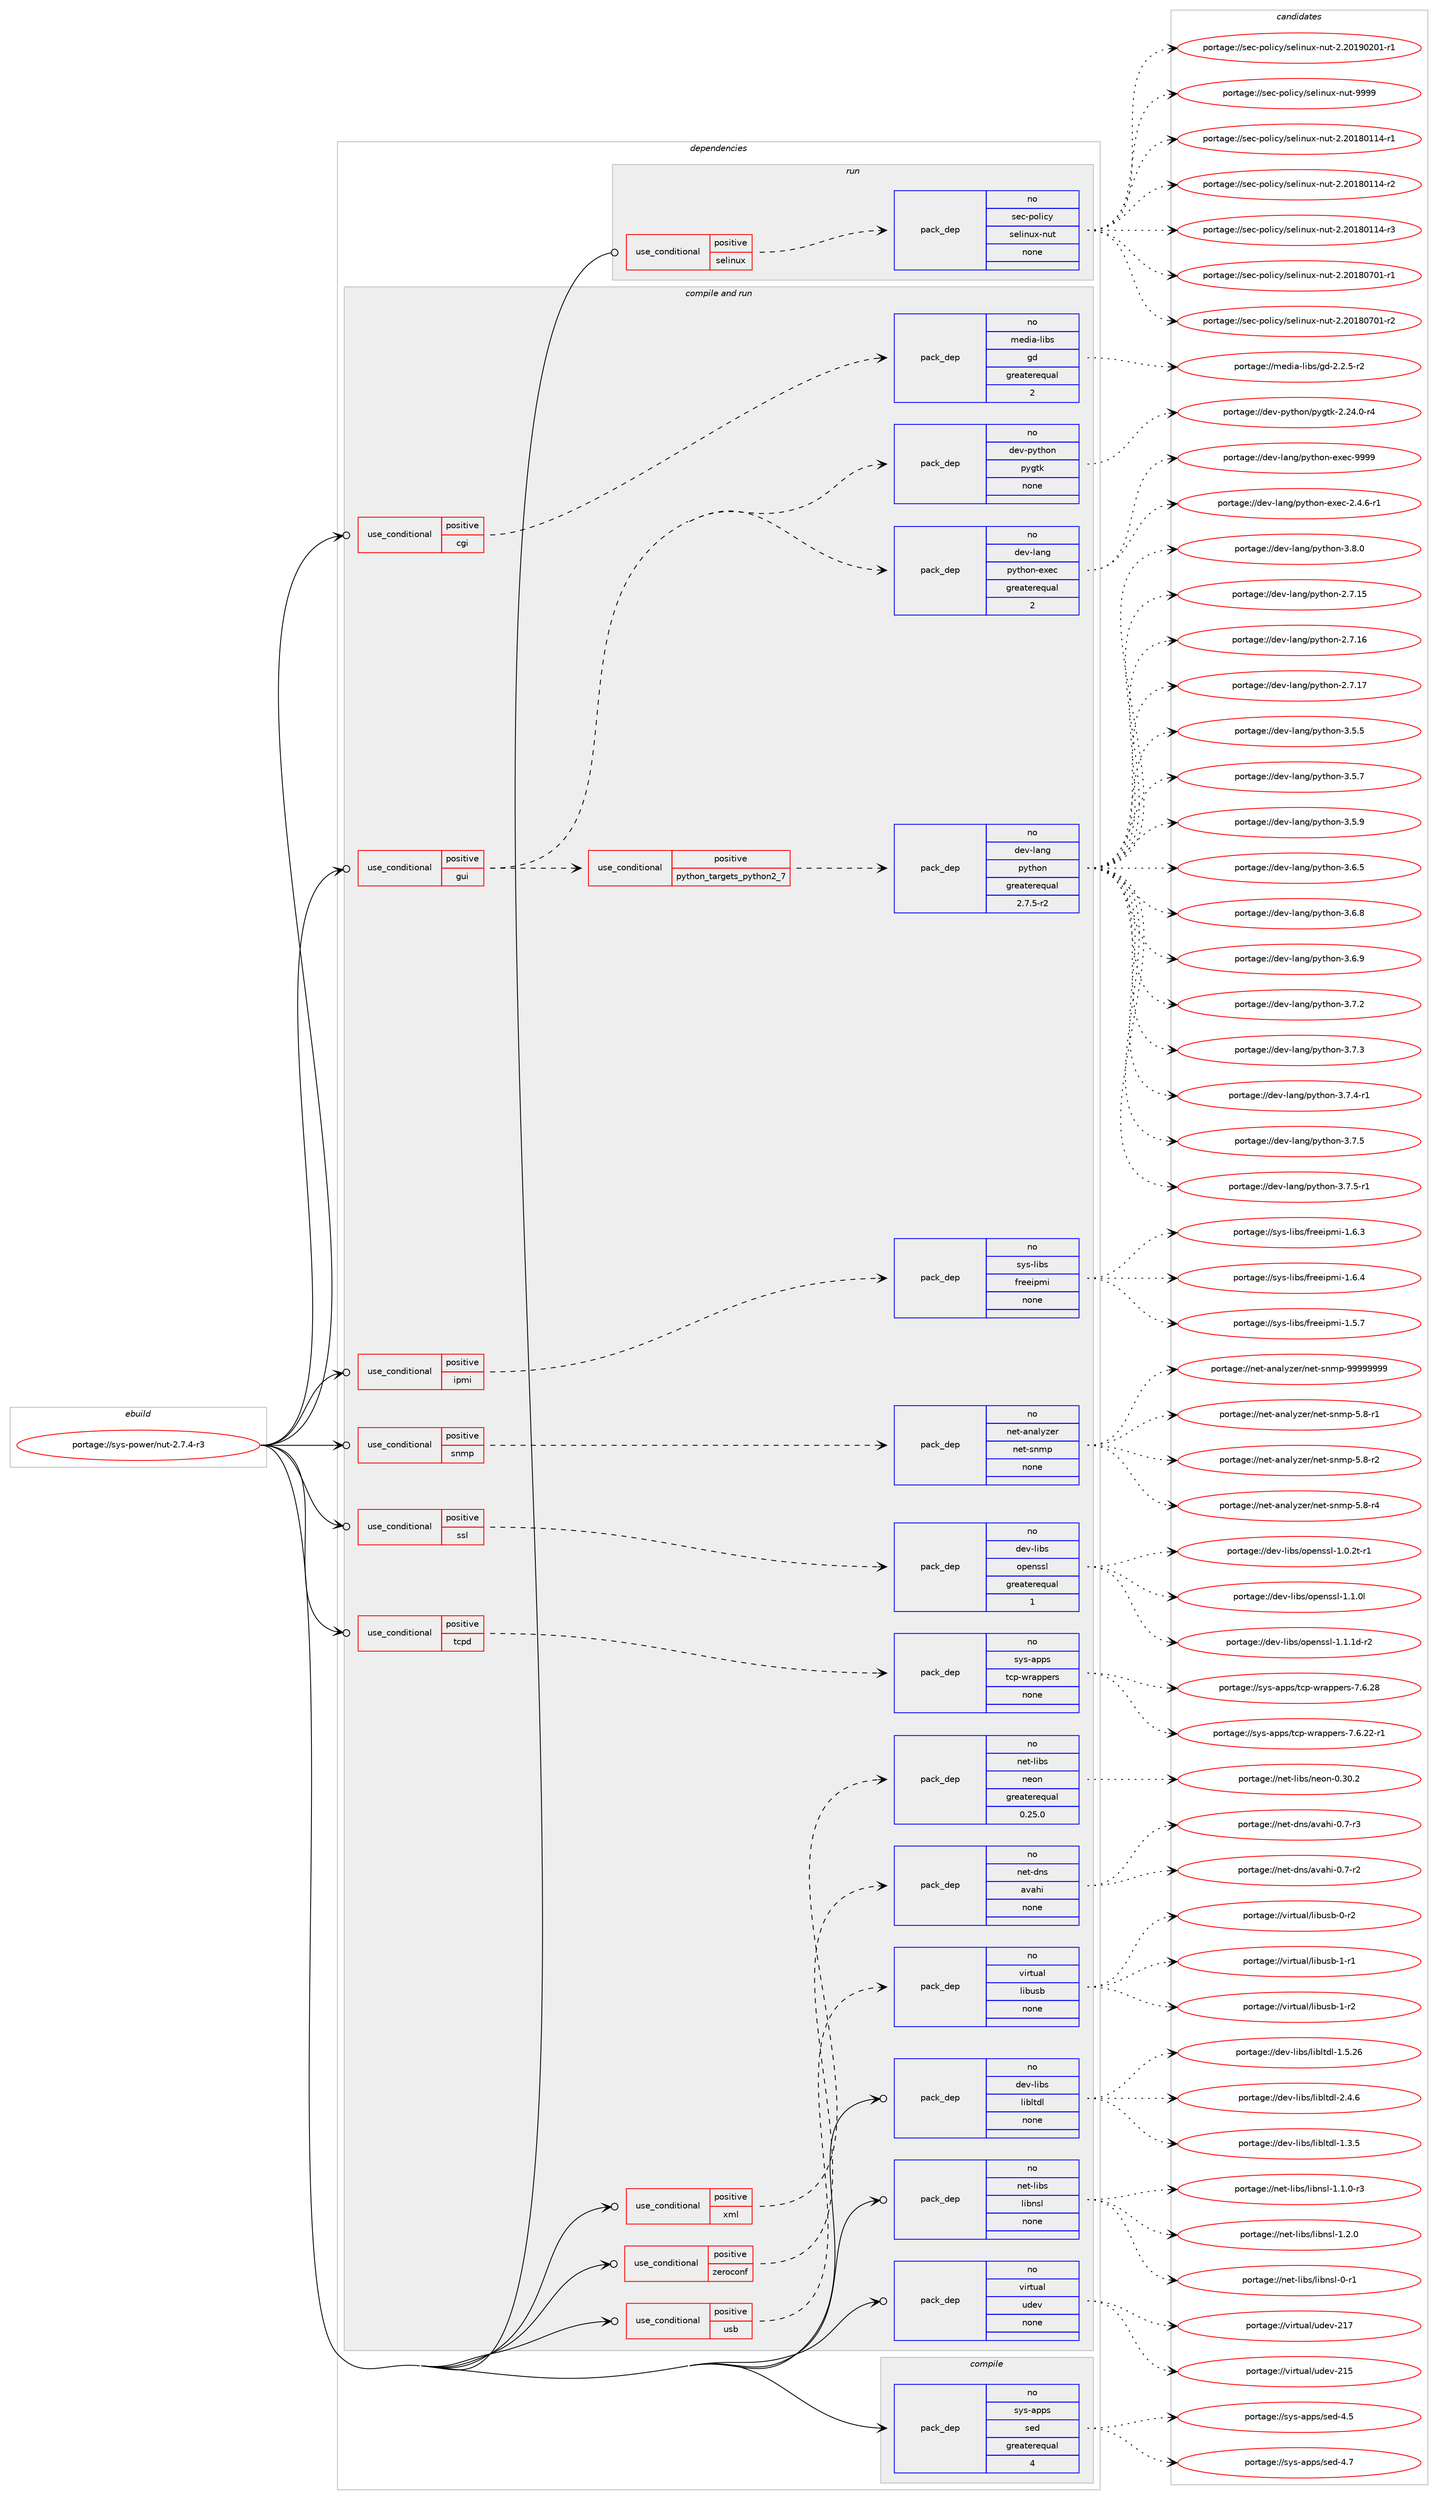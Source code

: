 digraph prolog {

# *************
# Graph options
# *************

newrank=true;
concentrate=true;
compound=true;
graph [rankdir=LR,fontname=Helvetica,fontsize=10,ranksep=1.5];#, ranksep=2.5, nodesep=0.2];
edge  [arrowhead=vee];
node  [fontname=Helvetica,fontsize=10];

# **********
# The ebuild
# **********

subgraph cluster_leftcol {
color=gray;
rank=same;
label=<<i>ebuild</i>>;
id [label="portage://sys-power/nut-2.7.4-r3", color=red, width=4, href="../sys-power/nut-2.7.4-r3.svg"];
}

# ****************
# The dependencies
# ****************

subgraph cluster_midcol {
color=gray;
label=<<i>dependencies</i>>;
subgraph cluster_compile {
fillcolor="#eeeeee";
style=filled;
label=<<i>compile</i>>;
subgraph pack320681 {
dependency432715 [label=<<TABLE BORDER="0" CELLBORDER="1" CELLSPACING="0" CELLPADDING="4" WIDTH="220"><TR><TD ROWSPAN="6" CELLPADDING="30">pack_dep</TD></TR><TR><TD WIDTH="110">no</TD></TR><TR><TD>sys-apps</TD></TR><TR><TD>sed</TD></TR><TR><TD>greaterequal</TD></TR><TR><TD>4</TD></TR></TABLE>>, shape=none, color=blue];
}
id:e -> dependency432715:w [weight=20,style="solid",arrowhead="vee"];
}
subgraph cluster_compileandrun {
fillcolor="#eeeeee";
style=filled;
label=<<i>compile and run</i>>;
subgraph cond104723 {
dependency432716 [label=<<TABLE BORDER="0" CELLBORDER="1" CELLSPACING="0" CELLPADDING="4"><TR><TD ROWSPAN="3" CELLPADDING="10">use_conditional</TD></TR><TR><TD>positive</TD></TR><TR><TD>cgi</TD></TR></TABLE>>, shape=none, color=red];
subgraph pack320682 {
dependency432717 [label=<<TABLE BORDER="0" CELLBORDER="1" CELLSPACING="0" CELLPADDING="4" WIDTH="220"><TR><TD ROWSPAN="6" CELLPADDING="30">pack_dep</TD></TR><TR><TD WIDTH="110">no</TD></TR><TR><TD>media-libs</TD></TR><TR><TD>gd</TD></TR><TR><TD>greaterequal</TD></TR><TR><TD>2</TD></TR></TABLE>>, shape=none, color=blue];
}
dependency432716:e -> dependency432717:w [weight=20,style="dashed",arrowhead="vee"];
}
id:e -> dependency432716:w [weight=20,style="solid",arrowhead="odotvee"];
subgraph cond104724 {
dependency432718 [label=<<TABLE BORDER="0" CELLBORDER="1" CELLSPACING="0" CELLPADDING="4"><TR><TD ROWSPAN="3" CELLPADDING="10">use_conditional</TD></TR><TR><TD>positive</TD></TR><TR><TD>gui</TD></TR></TABLE>>, shape=none, color=red];
subgraph cond104725 {
dependency432719 [label=<<TABLE BORDER="0" CELLBORDER="1" CELLSPACING="0" CELLPADDING="4"><TR><TD ROWSPAN="3" CELLPADDING="10">use_conditional</TD></TR><TR><TD>positive</TD></TR><TR><TD>python_targets_python2_7</TD></TR></TABLE>>, shape=none, color=red];
subgraph pack320683 {
dependency432720 [label=<<TABLE BORDER="0" CELLBORDER="1" CELLSPACING="0" CELLPADDING="4" WIDTH="220"><TR><TD ROWSPAN="6" CELLPADDING="30">pack_dep</TD></TR><TR><TD WIDTH="110">no</TD></TR><TR><TD>dev-lang</TD></TR><TR><TD>python</TD></TR><TR><TD>greaterequal</TD></TR><TR><TD>2.7.5-r2</TD></TR></TABLE>>, shape=none, color=blue];
}
dependency432719:e -> dependency432720:w [weight=20,style="dashed",arrowhead="vee"];
}
dependency432718:e -> dependency432719:w [weight=20,style="dashed",arrowhead="vee"];
subgraph pack320684 {
dependency432721 [label=<<TABLE BORDER="0" CELLBORDER="1" CELLSPACING="0" CELLPADDING="4" WIDTH="220"><TR><TD ROWSPAN="6" CELLPADDING="30">pack_dep</TD></TR><TR><TD WIDTH="110">no</TD></TR><TR><TD>dev-lang</TD></TR><TR><TD>python-exec</TD></TR><TR><TD>greaterequal</TD></TR><TR><TD>2</TD></TR></TABLE>>, shape=none, color=blue];
}
dependency432718:e -> dependency432721:w [weight=20,style="dashed",arrowhead="vee"];
subgraph pack320685 {
dependency432722 [label=<<TABLE BORDER="0" CELLBORDER="1" CELLSPACING="0" CELLPADDING="4" WIDTH="220"><TR><TD ROWSPAN="6" CELLPADDING="30">pack_dep</TD></TR><TR><TD WIDTH="110">no</TD></TR><TR><TD>dev-python</TD></TR><TR><TD>pygtk</TD></TR><TR><TD>none</TD></TR><TR><TD></TD></TR></TABLE>>, shape=none, color=blue];
}
dependency432718:e -> dependency432722:w [weight=20,style="dashed",arrowhead="vee"];
}
id:e -> dependency432718:w [weight=20,style="solid",arrowhead="odotvee"];
subgraph cond104726 {
dependency432723 [label=<<TABLE BORDER="0" CELLBORDER="1" CELLSPACING="0" CELLPADDING="4"><TR><TD ROWSPAN="3" CELLPADDING="10">use_conditional</TD></TR><TR><TD>positive</TD></TR><TR><TD>ipmi</TD></TR></TABLE>>, shape=none, color=red];
subgraph pack320686 {
dependency432724 [label=<<TABLE BORDER="0" CELLBORDER="1" CELLSPACING="0" CELLPADDING="4" WIDTH="220"><TR><TD ROWSPAN="6" CELLPADDING="30">pack_dep</TD></TR><TR><TD WIDTH="110">no</TD></TR><TR><TD>sys-libs</TD></TR><TR><TD>freeipmi</TD></TR><TR><TD>none</TD></TR><TR><TD></TD></TR></TABLE>>, shape=none, color=blue];
}
dependency432723:e -> dependency432724:w [weight=20,style="dashed",arrowhead="vee"];
}
id:e -> dependency432723:w [weight=20,style="solid",arrowhead="odotvee"];
subgraph cond104727 {
dependency432725 [label=<<TABLE BORDER="0" CELLBORDER="1" CELLSPACING="0" CELLPADDING="4"><TR><TD ROWSPAN="3" CELLPADDING="10">use_conditional</TD></TR><TR><TD>positive</TD></TR><TR><TD>snmp</TD></TR></TABLE>>, shape=none, color=red];
subgraph pack320687 {
dependency432726 [label=<<TABLE BORDER="0" CELLBORDER="1" CELLSPACING="0" CELLPADDING="4" WIDTH="220"><TR><TD ROWSPAN="6" CELLPADDING="30">pack_dep</TD></TR><TR><TD WIDTH="110">no</TD></TR><TR><TD>net-analyzer</TD></TR><TR><TD>net-snmp</TD></TR><TR><TD>none</TD></TR><TR><TD></TD></TR></TABLE>>, shape=none, color=blue];
}
dependency432725:e -> dependency432726:w [weight=20,style="dashed",arrowhead="vee"];
}
id:e -> dependency432725:w [weight=20,style="solid",arrowhead="odotvee"];
subgraph cond104728 {
dependency432727 [label=<<TABLE BORDER="0" CELLBORDER="1" CELLSPACING="0" CELLPADDING="4"><TR><TD ROWSPAN="3" CELLPADDING="10">use_conditional</TD></TR><TR><TD>positive</TD></TR><TR><TD>ssl</TD></TR></TABLE>>, shape=none, color=red];
subgraph pack320688 {
dependency432728 [label=<<TABLE BORDER="0" CELLBORDER="1" CELLSPACING="0" CELLPADDING="4" WIDTH="220"><TR><TD ROWSPAN="6" CELLPADDING="30">pack_dep</TD></TR><TR><TD WIDTH="110">no</TD></TR><TR><TD>dev-libs</TD></TR><TR><TD>openssl</TD></TR><TR><TD>greaterequal</TD></TR><TR><TD>1</TD></TR></TABLE>>, shape=none, color=blue];
}
dependency432727:e -> dependency432728:w [weight=20,style="dashed",arrowhead="vee"];
}
id:e -> dependency432727:w [weight=20,style="solid",arrowhead="odotvee"];
subgraph cond104729 {
dependency432729 [label=<<TABLE BORDER="0" CELLBORDER="1" CELLSPACING="0" CELLPADDING="4"><TR><TD ROWSPAN="3" CELLPADDING="10">use_conditional</TD></TR><TR><TD>positive</TD></TR><TR><TD>tcpd</TD></TR></TABLE>>, shape=none, color=red];
subgraph pack320689 {
dependency432730 [label=<<TABLE BORDER="0" CELLBORDER="1" CELLSPACING="0" CELLPADDING="4" WIDTH="220"><TR><TD ROWSPAN="6" CELLPADDING="30">pack_dep</TD></TR><TR><TD WIDTH="110">no</TD></TR><TR><TD>sys-apps</TD></TR><TR><TD>tcp-wrappers</TD></TR><TR><TD>none</TD></TR><TR><TD></TD></TR></TABLE>>, shape=none, color=blue];
}
dependency432729:e -> dependency432730:w [weight=20,style="dashed",arrowhead="vee"];
}
id:e -> dependency432729:w [weight=20,style="solid",arrowhead="odotvee"];
subgraph cond104730 {
dependency432731 [label=<<TABLE BORDER="0" CELLBORDER="1" CELLSPACING="0" CELLPADDING="4"><TR><TD ROWSPAN="3" CELLPADDING="10">use_conditional</TD></TR><TR><TD>positive</TD></TR><TR><TD>usb</TD></TR></TABLE>>, shape=none, color=red];
subgraph pack320690 {
dependency432732 [label=<<TABLE BORDER="0" CELLBORDER="1" CELLSPACING="0" CELLPADDING="4" WIDTH="220"><TR><TD ROWSPAN="6" CELLPADDING="30">pack_dep</TD></TR><TR><TD WIDTH="110">no</TD></TR><TR><TD>virtual</TD></TR><TR><TD>libusb</TD></TR><TR><TD>none</TD></TR><TR><TD></TD></TR></TABLE>>, shape=none, color=blue];
}
dependency432731:e -> dependency432732:w [weight=20,style="dashed",arrowhead="vee"];
}
id:e -> dependency432731:w [weight=20,style="solid",arrowhead="odotvee"];
subgraph cond104731 {
dependency432733 [label=<<TABLE BORDER="0" CELLBORDER="1" CELLSPACING="0" CELLPADDING="4"><TR><TD ROWSPAN="3" CELLPADDING="10">use_conditional</TD></TR><TR><TD>positive</TD></TR><TR><TD>xml</TD></TR></TABLE>>, shape=none, color=red];
subgraph pack320691 {
dependency432734 [label=<<TABLE BORDER="0" CELLBORDER="1" CELLSPACING="0" CELLPADDING="4" WIDTH="220"><TR><TD ROWSPAN="6" CELLPADDING="30">pack_dep</TD></TR><TR><TD WIDTH="110">no</TD></TR><TR><TD>net-libs</TD></TR><TR><TD>neon</TD></TR><TR><TD>greaterequal</TD></TR><TR><TD>0.25.0</TD></TR></TABLE>>, shape=none, color=blue];
}
dependency432733:e -> dependency432734:w [weight=20,style="dashed",arrowhead="vee"];
}
id:e -> dependency432733:w [weight=20,style="solid",arrowhead="odotvee"];
subgraph cond104732 {
dependency432735 [label=<<TABLE BORDER="0" CELLBORDER="1" CELLSPACING="0" CELLPADDING="4"><TR><TD ROWSPAN="3" CELLPADDING="10">use_conditional</TD></TR><TR><TD>positive</TD></TR><TR><TD>zeroconf</TD></TR></TABLE>>, shape=none, color=red];
subgraph pack320692 {
dependency432736 [label=<<TABLE BORDER="0" CELLBORDER="1" CELLSPACING="0" CELLPADDING="4" WIDTH="220"><TR><TD ROWSPAN="6" CELLPADDING="30">pack_dep</TD></TR><TR><TD WIDTH="110">no</TD></TR><TR><TD>net-dns</TD></TR><TR><TD>avahi</TD></TR><TR><TD>none</TD></TR><TR><TD></TD></TR></TABLE>>, shape=none, color=blue];
}
dependency432735:e -> dependency432736:w [weight=20,style="dashed",arrowhead="vee"];
}
id:e -> dependency432735:w [weight=20,style="solid",arrowhead="odotvee"];
subgraph pack320693 {
dependency432737 [label=<<TABLE BORDER="0" CELLBORDER="1" CELLSPACING="0" CELLPADDING="4" WIDTH="220"><TR><TD ROWSPAN="6" CELLPADDING="30">pack_dep</TD></TR><TR><TD WIDTH="110">no</TD></TR><TR><TD>dev-libs</TD></TR><TR><TD>libltdl</TD></TR><TR><TD>none</TD></TR><TR><TD></TD></TR></TABLE>>, shape=none, color=blue];
}
id:e -> dependency432737:w [weight=20,style="solid",arrowhead="odotvee"];
subgraph pack320694 {
dependency432738 [label=<<TABLE BORDER="0" CELLBORDER="1" CELLSPACING="0" CELLPADDING="4" WIDTH="220"><TR><TD ROWSPAN="6" CELLPADDING="30">pack_dep</TD></TR><TR><TD WIDTH="110">no</TD></TR><TR><TD>net-libs</TD></TR><TR><TD>libnsl</TD></TR><TR><TD>none</TD></TR><TR><TD></TD></TR></TABLE>>, shape=none, color=blue];
}
id:e -> dependency432738:w [weight=20,style="solid",arrowhead="odotvee"];
subgraph pack320695 {
dependency432739 [label=<<TABLE BORDER="0" CELLBORDER="1" CELLSPACING="0" CELLPADDING="4" WIDTH="220"><TR><TD ROWSPAN="6" CELLPADDING="30">pack_dep</TD></TR><TR><TD WIDTH="110">no</TD></TR><TR><TD>virtual</TD></TR><TR><TD>udev</TD></TR><TR><TD>none</TD></TR><TR><TD></TD></TR></TABLE>>, shape=none, color=blue];
}
id:e -> dependency432739:w [weight=20,style="solid",arrowhead="odotvee"];
}
subgraph cluster_run {
fillcolor="#eeeeee";
style=filled;
label=<<i>run</i>>;
subgraph cond104733 {
dependency432740 [label=<<TABLE BORDER="0" CELLBORDER="1" CELLSPACING="0" CELLPADDING="4"><TR><TD ROWSPAN="3" CELLPADDING="10">use_conditional</TD></TR><TR><TD>positive</TD></TR><TR><TD>selinux</TD></TR></TABLE>>, shape=none, color=red];
subgraph pack320696 {
dependency432741 [label=<<TABLE BORDER="0" CELLBORDER="1" CELLSPACING="0" CELLPADDING="4" WIDTH="220"><TR><TD ROWSPAN="6" CELLPADDING="30">pack_dep</TD></TR><TR><TD WIDTH="110">no</TD></TR><TR><TD>sec-policy</TD></TR><TR><TD>selinux-nut</TD></TR><TR><TD>none</TD></TR><TR><TD></TD></TR></TABLE>>, shape=none, color=blue];
}
dependency432740:e -> dependency432741:w [weight=20,style="dashed",arrowhead="vee"];
}
id:e -> dependency432740:w [weight=20,style="solid",arrowhead="odot"];
}
}

# **************
# The candidates
# **************

subgraph cluster_choices {
rank=same;
color=gray;
label=<<i>candidates</i>>;

subgraph choice320681 {
color=black;
nodesep=1;
choiceportage11512111545971121121154711510110045524653 [label="portage://sys-apps/sed-4.5", color=red, width=4,href="../sys-apps/sed-4.5.svg"];
choiceportage11512111545971121121154711510110045524655 [label="portage://sys-apps/sed-4.7", color=red, width=4,href="../sys-apps/sed-4.7.svg"];
dependency432715:e -> choiceportage11512111545971121121154711510110045524653:w [style=dotted,weight="100"];
dependency432715:e -> choiceportage11512111545971121121154711510110045524655:w [style=dotted,weight="100"];
}
subgraph choice320682 {
color=black;
nodesep=1;
choiceportage109101100105974510810598115471031004550465046534511450 [label="portage://media-libs/gd-2.2.5-r2", color=red, width=4,href="../media-libs/gd-2.2.5-r2.svg"];
dependency432717:e -> choiceportage109101100105974510810598115471031004550465046534511450:w [style=dotted,weight="100"];
}
subgraph choice320683 {
color=black;
nodesep=1;
choiceportage10010111845108971101034711212111610411111045504655464953 [label="portage://dev-lang/python-2.7.15", color=red, width=4,href="../dev-lang/python-2.7.15.svg"];
choiceportage10010111845108971101034711212111610411111045504655464954 [label="portage://dev-lang/python-2.7.16", color=red, width=4,href="../dev-lang/python-2.7.16.svg"];
choiceportage10010111845108971101034711212111610411111045504655464955 [label="portage://dev-lang/python-2.7.17", color=red, width=4,href="../dev-lang/python-2.7.17.svg"];
choiceportage100101118451089711010347112121116104111110455146534653 [label="portage://dev-lang/python-3.5.5", color=red, width=4,href="../dev-lang/python-3.5.5.svg"];
choiceportage100101118451089711010347112121116104111110455146534655 [label="portage://dev-lang/python-3.5.7", color=red, width=4,href="../dev-lang/python-3.5.7.svg"];
choiceportage100101118451089711010347112121116104111110455146534657 [label="portage://dev-lang/python-3.5.9", color=red, width=4,href="../dev-lang/python-3.5.9.svg"];
choiceportage100101118451089711010347112121116104111110455146544653 [label="portage://dev-lang/python-3.6.5", color=red, width=4,href="../dev-lang/python-3.6.5.svg"];
choiceportage100101118451089711010347112121116104111110455146544656 [label="portage://dev-lang/python-3.6.8", color=red, width=4,href="../dev-lang/python-3.6.8.svg"];
choiceportage100101118451089711010347112121116104111110455146544657 [label="portage://dev-lang/python-3.6.9", color=red, width=4,href="../dev-lang/python-3.6.9.svg"];
choiceportage100101118451089711010347112121116104111110455146554650 [label="portage://dev-lang/python-3.7.2", color=red, width=4,href="../dev-lang/python-3.7.2.svg"];
choiceportage100101118451089711010347112121116104111110455146554651 [label="portage://dev-lang/python-3.7.3", color=red, width=4,href="../dev-lang/python-3.7.3.svg"];
choiceportage1001011184510897110103471121211161041111104551465546524511449 [label="portage://dev-lang/python-3.7.4-r1", color=red, width=4,href="../dev-lang/python-3.7.4-r1.svg"];
choiceportage100101118451089711010347112121116104111110455146554653 [label="portage://dev-lang/python-3.7.5", color=red, width=4,href="../dev-lang/python-3.7.5.svg"];
choiceportage1001011184510897110103471121211161041111104551465546534511449 [label="portage://dev-lang/python-3.7.5-r1", color=red, width=4,href="../dev-lang/python-3.7.5-r1.svg"];
choiceportage100101118451089711010347112121116104111110455146564648 [label="portage://dev-lang/python-3.8.0", color=red, width=4,href="../dev-lang/python-3.8.0.svg"];
dependency432720:e -> choiceportage10010111845108971101034711212111610411111045504655464953:w [style=dotted,weight="100"];
dependency432720:e -> choiceportage10010111845108971101034711212111610411111045504655464954:w [style=dotted,weight="100"];
dependency432720:e -> choiceportage10010111845108971101034711212111610411111045504655464955:w [style=dotted,weight="100"];
dependency432720:e -> choiceportage100101118451089711010347112121116104111110455146534653:w [style=dotted,weight="100"];
dependency432720:e -> choiceportage100101118451089711010347112121116104111110455146534655:w [style=dotted,weight="100"];
dependency432720:e -> choiceportage100101118451089711010347112121116104111110455146534657:w [style=dotted,weight="100"];
dependency432720:e -> choiceportage100101118451089711010347112121116104111110455146544653:w [style=dotted,weight="100"];
dependency432720:e -> choiceportage100101118451089711010347112121116104111110455146544656:w [style=dotted,weight="100"];
dependency432720:e -> choiceportage100101118451089711010347112121116104111110455146544657:w [style=dotted,weight="100"];
dependency432720:e -> choiceportage100101118451089711010347112121116104111110455146554650:w [style=dotted,weight="100"];
dependency432720:e -> choiceportage100101118451089711010347112121116104111110455146554651:w [style=dotted,weight="100"];
dependency432720:e -> choiceportage1001011184510897110103471121211161041111104551465546524511449:w [style=dotted,weight="100"];
dependency432720:e -> choiceportage100101118451089711010347112121116104111110455146554653:w [style=dotted,weight="100"];
dependency432720:e -> choiceportage1001011184510897110103471121211161041111104551465546534511449:w [style=dotted,weight="100"];
dependency432720:e -> choiceportage100101118451089711010347112121116104111110455146564648:w [style=dotted,weight="100"];
}
subgraph choice320684 {
color=black;
nodesep=1;
choiceportage10010111845108971101034711212111610411111045101120101994550465246544511449 [label="portage://dev-lang/python-exec-2.4.6-r1", color=red, width=4,href="../dev-lang/python-exec-2.4.6-r1.svg"];
choiceportage10010111845108971101034711212111610411111045101120101994557575757 [label="portage://dev-lang/python-exec-9999", color=red, width=4,href="../dev-lang/python-exec-9999.svg"];
dependency432721:e -> choiceportage10010111845108971101034711212111610411111045101120101994550465246544511449:w [style=dotted,weight="100"];
dependency432721:e -> choiceportage10010111845108971101034711212111610411111045101120101994557575757:w [style=dotted,weight="100"];
}
subgraph choice320685 {
color=black;
nodesep=1;
choiceportage1001011184511212111610411111047112121103116107455046505246484511452 [label="portage://dev-python/pygtk-2.24.0-r4", color=red, width=4,href="../dev-python/pygtk-2.24.0-r4.svg"];
dependency432722:e -> choiceportage1001011184511212111610411111047112121103116107455046505246484511452:w [style=dotted,weight="100"];
}
subgraph choice320686 {
color=black;
nodesep=1;
choiceportage115121115451081059811547102114101101105112109105454946534655 [label="portage://sys-libs/freeipmi-1.5.7", color=red, width=4,href="../sys-libs/freeipmi-1.5.7.svg"];
choiceportage115121115451081059811547102114101101105112109105454946544651 [label="portage://sys-libs/freeipmi-1.6.3", color=red, width=4,href="../sys-libs/freeipmi-1.6.3.svg"];
choiceportage115121115451081059811547102114101101105112109105454946544652 [label="portage://sys-libs/freeipmi-1.6.4", color=red, width=4,href="../sys-libs/freeipmi-1.6.4.svg"];
dependency432724:e -> choiceportage115121115451081059811547102114101101105112109105454946534655:w [style=dotted,weight="100"];
dependency432724:e -> choiceportage115121115451081059811547102114101101105112109105454946544651:w [style=dotted,weight="100"];
dependency432724:e -> choiceportage115121115451081059811547102114101101105112109105454946544652:w [style=dotted,weight="100"];
}
subgraph choice320687 {
color=black;
nodesep=1;
choiceportage1101011164597110971081211221011144711010111645115110109112455346564511449 [label="portage://net-analyzer/net-snmp-5.8-r1", color=red, width=4,href="../net-analyzer/net-snmp-5.8-r1.svg"];
choiceportage1101011164597110971081211221011144711010111645115110109112455346564511450 [label="portage://net-analyzer/net-snmp-5.8-r2", color=red, width=4,href="../net-analyzer/net-snmp-5.8-r2.svg"];
choiceportage1101011164597110971081211221011144711010111645115110109112455346564511452 [label="portage://net-analyzer/net-snmp-5.8-r4", color=red, width=4,href="../net-analyzer/net-snmp-5.8-r4.svg"];
choiceportage1101011164597110971081211221011144711010111645115110109112455757575757575757 [label="portage://net-analyzer/net-snmp-99999999", color=red, width=4,href="../net-analyzer/net-snmp-99999999.svg"];
dependency432726:e -> choiceportage1101011164597110971081211221011144711010111645115110109112455346564511449:w [style=dotted,weight="100"];
dependency432726:e -> choiceportage1101011164597110971081211221011144711010111645115110109112455346564511450:w [style=dotted,weight="100"];
dependency432726:e -> choiceportage1101011164597110971081211221011144711010111645115110109112455346564511452:w [style=dotted,weight="100"];
dependency432726:e -> choiceportage1101011164597110971081211221011144711010111645115110109112455757575757575757:w [style=dotted,weight="100"];
}
subgraph choice320688 {
color=black;
nodesep=1;
choiceportage1001011184510810598115471111121011101151151084549464846501164511449 [label="portage://dev-libs/openssl-1.0.2t-r1", color=red, width=4,href="../dev-libs/openssl-1.0.2t-r1.svg"];
choiceportage100101118451081059811547111112101110115115108454946494648108 [label="portage://dev-libs/openssl-1.1.0l", color=red, width=4,href="../dev-libs/openssl-1.1.0l.svg"];
choiceportage1001011184510810598115471111121011101151151084549464946491004511450 [label="portage://dev-libs/openssl-1.1.1d-r2", color=red, width=4,href="../dev-libs/openssl-1.1.1d-r2.svg"];
dependency432728:e -> choiceportage1001011184510810598115471111121011101151151084549464846501164511449:w [style=dotted,weight="100"];
dependency432728:e -> choiceportage100101118451081059811547111112101110115115108454946494648108:w [style=dotted,weight="100"];
dependency432728:e -> choiceportage1001011184510810598115471111121011101151151084549464946491004511450:w [style=dotted,weight="100"];
}
subgraph choice320689 {
color=black;
nodesep=1;
choiceportage115121115459711211211547116991124511911497112112101114115455546544650504511449 [label="portage://sys-apps/tcp-wrappers-7.6.22-r1", color=red, width=4,href="../sys-apps/tcp-wrappers-7.6.22-r1.svg"];
choiceportage11512111545971121121154711699112451191149711211210111411545554654465056 [label="portage://sys-apps/tcp-wrappers-7.6.28", color=red, width=4,href="../sys-apps/tcp-wrappers-7.6.28.svg"];
dependency432730:e -> choiceportage115121115459711211211547116991124511911497112112101114115455546544650504511449:w [style=dotted,weight="100"];
dependency432730:e -> choiceportage11512111545971121121154711699112451191149711211210111411545554654465056:w [style=dotted,weight="100"];
}
subgraph choice320690 {
color=black;
nodesep=1;
choiceportage1181051141161179710847108105981171159845484511450 [label="portage://virtual/libusb-0-r2", color=red, width=4,href="../virtual/libusb-0-r2.svg"];
choiceportage1181051141161179710847108105981171159845494511449 [label="portage://virtual/libusb-1-r1", color=red, width=4,href="../virtual/libusb-1-r1.svg"];
choiceportage1181051141161179710847108105981171159845494511450 [label="portage://virtual/libusb-1-r2", color=red, width=4,href="../virtual/libusb-1-r2.svg"];
dependency432732:e -> choiceportage1181051141161179710847108105981171159845484511450:w [style=dotted,weight="100"];
dependency432732:e -> choiceportage1181051141161179710847108105981171159845494511449:w [style=dotted,weight="100"];
dependency432732:e -> choiceportage1181051141161179710847108105981171159845494511450:w [style=dotted,weight="100"];
}
subgraph choice320691 {
color=black;
nodesep=1;
choiceportage11010111645108105981154711010111111045484651484650 [label="portage://net-libs/neon-0.30.2", color=red, width=4,href="../net-libs/neon-0.30.2.svg"];
dependency432734:e -> choiceportage11010111645108105981154711010111111045484651484650:w [style=dotted,weight="100"];
}
subgraph choice320692 {
color=black;
nodesep=1;
choiceportage11010111645100110115479711897104105454846554511450 [label="portage://net-dns/avahi-0.7-r2", color=red, width=4,href="../net-dns/avahi-0.7-r2.svg"];
choiceportage11010111645100110115479711897104105454846554511451 [label="portage://net-dns/avahi-0.7-r3", color=red, width=4,href="../net-dns/avahi-0.7-r3.svg"];
dependency432736:e -> choiceportage11010111645100110115479711897104105454846554511450:w [style=dotted,weight="100"];
dependency432736:e -> choiceportage11010111645100110115479711897104105454846554511451:w [style=dotted,weight="100"];
}
subgraph choice320693 {
color=black;
nodesep=1;
choiceportage10010111845108105981154710810598108116100108454946514653 [label="portage://dev-libs/libltdl-1.3.5", color=red, width=4,href="../dev-libs/libltdl-1.3.5.svg"];
choiceportage1001011184510810598115471081059810811610010845494653465054 [label="portage://dev-libs/libltdl-1.5.26", color=red, width=4,href="../dev-libs/libltdl-1.5.26.svg"];
choiceportage10010111845108105981154710810598108116100108455046524654 [label="portage://dev-libs/libltdl-2.4.6", color=red, width=4,href="../dev-libs/libltdl-2.4.6.svg"];
dependency432737:e -> choiceportage10010111845108105981154710810598108116100108454946514653:w [style=dotted,weight="100"];
dependency432737:e -> choiceportage1001011184510810598115471081059810811610010845494653465054:w [style=dotted,weight="100"];
dependency432737:e -> choiceportage10010111845108105981154710810598108116100108455046524654:w [style=dotted,weight="100"];
}
subgraph choice320694 {
color=black;
nodesep=1;
choiceportage1101011164510810598115471081059811011510845484511449 [label="portage://net-libs/libnsl-0-r1", color=red, width=4,href="../net-libs/libnsl-0-r1.svg"];
choiceportage110101116451081059811547108105981101151084549464946484511451 [label="portage://net-libs/libnsl-1.1.0-r3", color=red, width=4,href="../net-libs/libnsl-1.1.0-r3.svg"];
choiceportage11010111645108105981154710810598110115108454946504648 [label="portage://net-libs/libnsl-1.2.0", color=red, width=4,href="../net-libs/libnsl-1.2.0.svg"];
dependency432738:e -> choiceportage1101011164510810598115471081059811011510845484511449:w [style=dotted,weight="100"];
dependency432738:e -> choiceportage110101116451081059811547108105981101151084549464946484511451:w [style=dotted,weight="100"];
dependency432738:e -> choiceportage11010111645108105981154710810598110115108454946504648:w [style=dotted,weight="100"];
}
subgraph choice320695 {
color=black;
nodesep=1;
choiceportage118105114116117971084711710010111845504953 [label="portage://virtual/udev-215", color=red, width=4,href="../virtual/udev-215.svg"];
choiceportage118105114116117971084711710010111845504955 [label="portage://virtual/udev-217", color=red, width=4,href="../virtual/udev-217.svg"];
dependency432739:e -> choiceportage118105114116117971084711710010111845504953:w [style=dotted,weight="100"];
dependency432739:e -> choiceportage118105114116117971084711710010111845504955:w [style=dotted,weight="100"];
}
subgraph choice320696 {
color=black;
nodesep=1;
choiceportage115101994511211110810599121471151011081051101171204511011711645504650484956484949524511449 [label="portage://sec-policy/selinux-nut-2.20180114-r1", color=red, width=4,href="../sec-policy/selinux-nut-2.20180114-r1.svg"];
choiceportage115101994511211110810599121471151011081051101171204511011711645504650484956484949524511450 [label="portage://sec-policy/selinux-nut-2.20180114-r2", color=red, width=4,href="../sec-policy/selinux-nut-2.20180114-r2.svg"];
choiceportage115101994511211110810599121471151011081051101171204511011711645504650484956484949524511451 [label="portage://sec-policy/selinux-nut-2.20180114-r3", color=red, width=4,href="../sec-policy/selinux-nut-2.20180114-r3.svg"];
choiceportage115101994511211110810599121471151011081051101171204511011711645504650484956485548494511449 [label="portage://sec-policy/selinux-nut-2.20180701-r1", color=red, width=4,href="../sec-policy/selinux-nut-2.20180701-r1.svg"];
choiceportage115101994511211110810599121471151011081051101171204511011711645504650484956485548494511450 [label="portage://sec-policy/selinux-nut-2.20180701-r2", color=red, width=4,href="../sec-policy/selinux-nut-2.20180701-r2.svg"];
choiceportage115101994511211110810599121471151011081051101171204511011711645504650484957485048494511449 [label="portage://sec-policy/selinux-nut-2.20190201-r1", color=red, width=4,href="../sec-policy/selinux-nut-2.20190201-r1.svg"];
choiceportage11510199451121111081059912147115101108105110117120451101171164557575757 [label="portage://sec-policy/selinux-nut-9999", color=red, width=4,href="../sec-policy/selinux-nut-9999.svg"];
dependency432741:e -> choiceportage115101994511211110810599121471151011081051101171204511011711645504650484956484949524511449:w [style=dotted,weight="100"];
dependency432741:e -> choiceportage115101994511211110810599121471151011081051101171204511011711645504650484956484949524511450:w [style=dotted,weight="100"];
dependency432741:e -> choiceportage115101994511211110810599121471151011081051101171204511011711645504650484956484949524511451:w [style=dotted,weight="100"];
dependency432741:e -> choiceportage115101994511211110810599121471151011081051101171204511011711645504650484956485548494511449:w [style=dotted,weight="100"];
dependency432741:e -> choiceportage115101994511211110810599121471151011081051101171204511011711645504650484956485548494511450:w [style=dotted,weight="100"];
dependency432741:e -> choiceportage115101994511211110810599121471151011081051101171204511011711645504650484957485048494511449:w [style=dotted,weight="100"];
dependency432741:e -> choiceportage11510199451121111081059912147115101108105110117120451101171164557575757:w [style=dotted,weight="100"];
}
}

}
